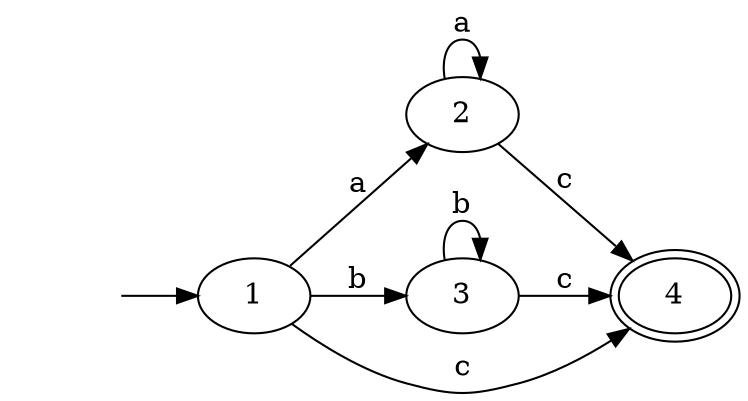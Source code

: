 digraph {
	graph [rankdir=LR]
	initial [label="" shape=none]
	1
	initial -> 1
	2
	3
	4 [peripheries=2]
	1 -> 2 [label=a]
	1 -> 3 [label=b]
	1 -> 4 [label=c]
	2 -> 2 [label=a]
	2 -> 4 [label=c]
	3 -> 3 [label=b]
	3 -> 4 [label=c]
}
